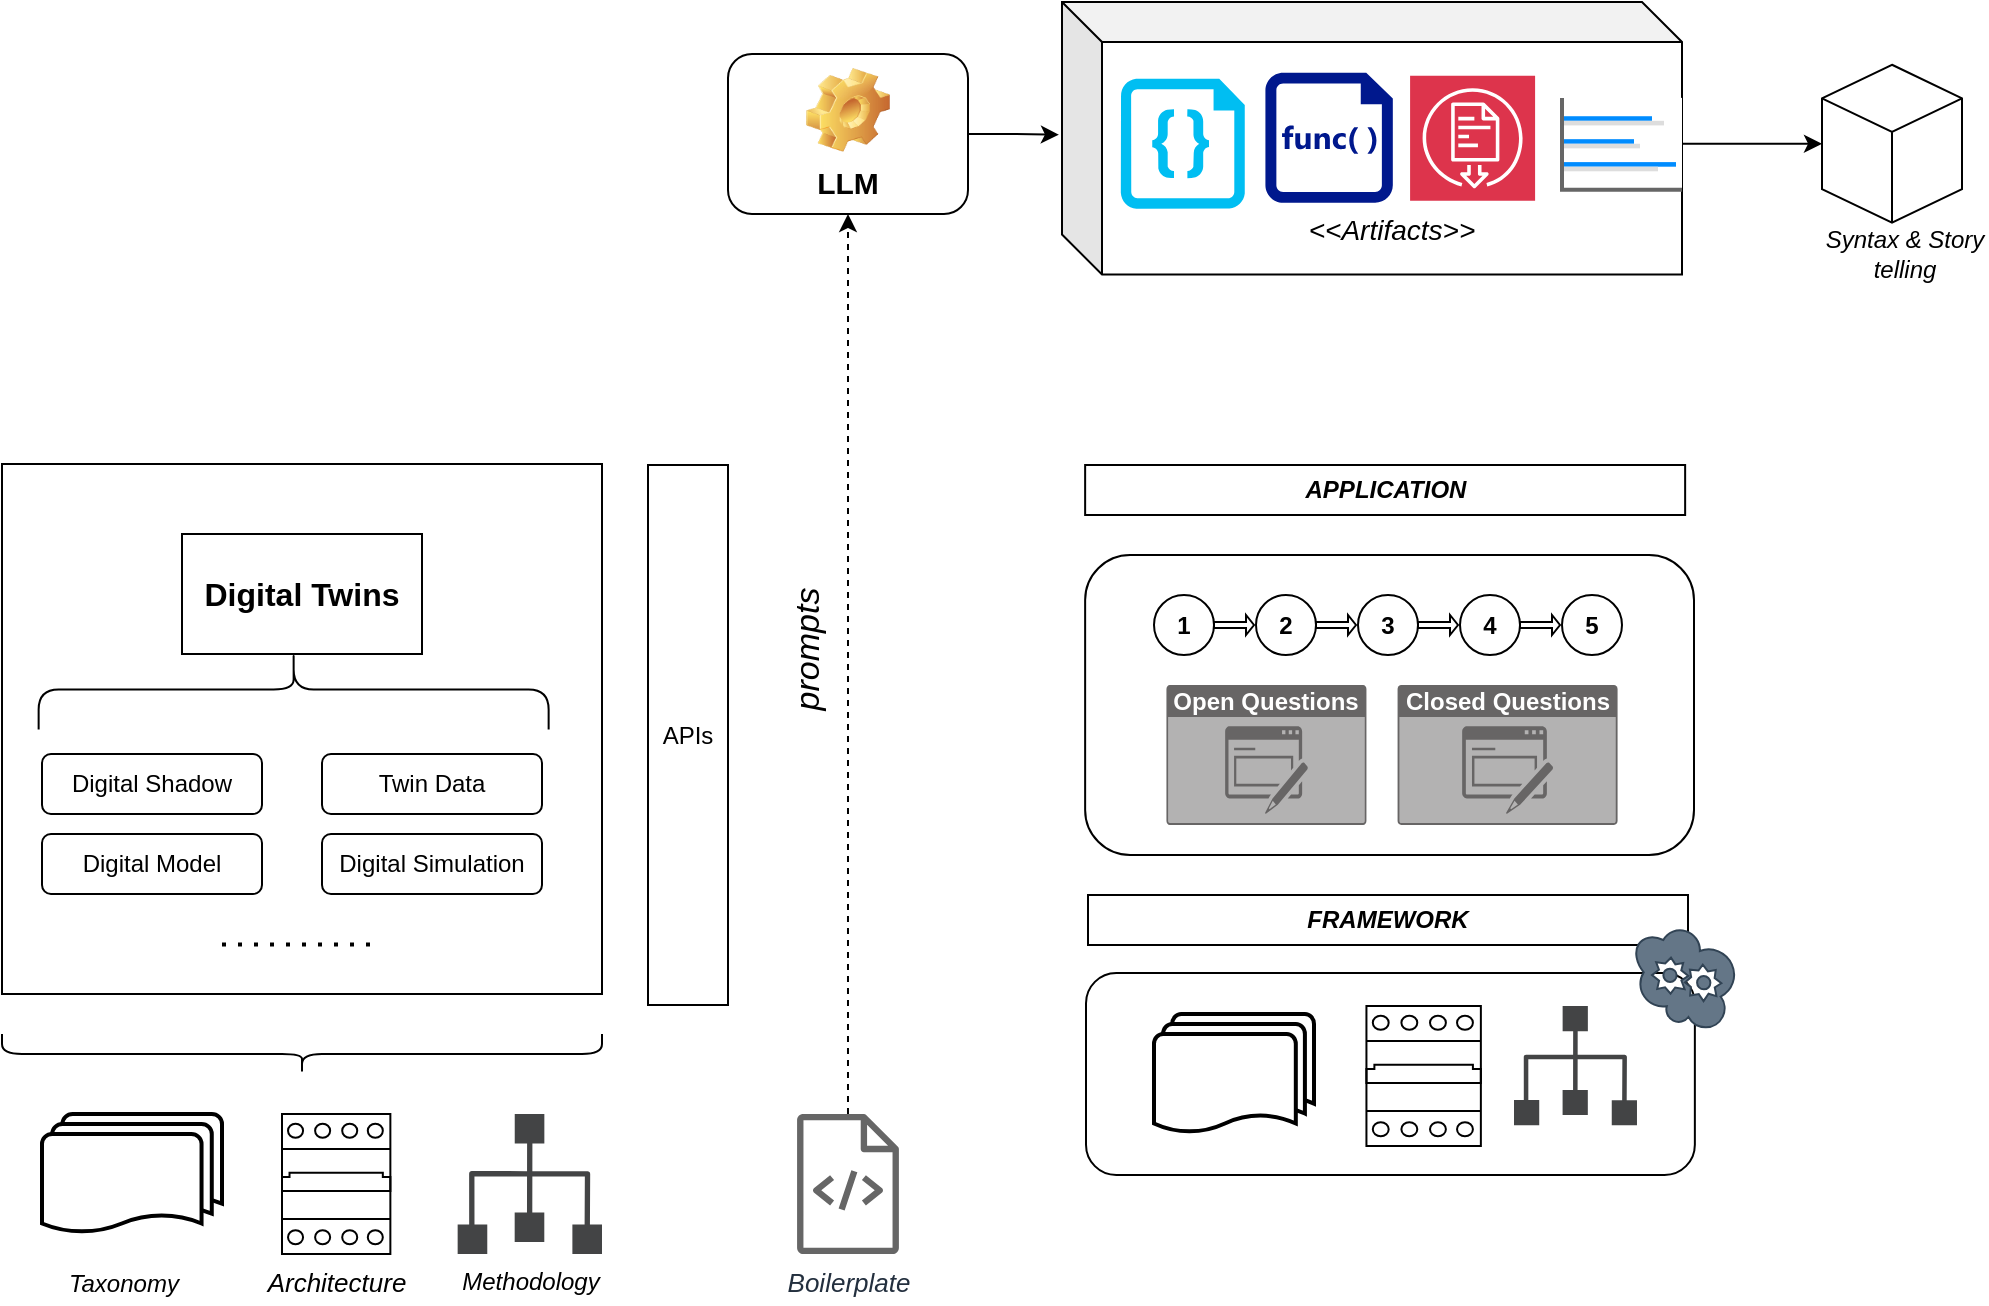 <mxfile version="22.1.16" type="github">
  <diagram name="Page-1" id="CIX9CJY4FI9i-N0InVwW">
    <mxGraphModel dx="1050" dy="1630" grid="1" gridSize="10" guides="1" tooltips="1" connect="1" arrows="1" fold="1" page="1" pageScale="1" pageWidth="850" pageHeight="1100" background="none" math="0" shadow="0">
      <root>
        <mxCell id="0" />
        <mxCell id="1" parent="0" />
        <mxCell id="M_IPvMqlQU4EuF9h4yuK-1" value="" style="rounded=0;whiteSpace=wrap;html=1;fillColor=default;" vertex="1" parent="1">
          <mxGeometry x="80" y="35" width="300" height="265" as="geometry" />
        </mxCell>
        <mxCell id="M_IPvMqlQU4EuF9h4yuK-2" value="&lt;b&gt;&lt;font style=&quot;font-size: 16px;&quot;&gt;Digital Twins&lt;/font&gt;&lt;/b&gt;" style="rounded=0;whiteSpace=wrap;html=1;" vertex="1" parent="1">
          <mxGeometry x="170" y="70" width="120" height="60" as="geometry" />
        </mxCell>
        <mxCell id="M_IPvMqlQU4EuF9h4yuK-3" value="" style="shape=curlyBracket;whiteSpace=wrap;html=1;rounded=1;labelPosition=left;verticalLabelPosition=middle;align=right;verticalAlign=middle;rotation=90;" vertex="1" parent="1">
          <mxGeometry x="205.82" y="20.19" width="40" height="255" as="geometry" />
        </mxCell>
        <mxCell id="M_IPvMqlQU4EuF9h4yuK-4" value="Digital Shadow" style="rounded=1;whiteSpace=wrap;html=1;" vertex="1" parent="1">
          <mxGeometry x="100" y="180" width="110" height="30" as="geometry" />
        </mxCell>
        <mxCell id="M_IPvMqlQU4EuF9h4yuK-5" style="edgeStyle=orthogonalEdgeStyle;rounded=0;orthogonalLoop=1;jettySize=auto;html=1;exitX=0.5;exitY=1;exitDx=0;exitDy=0;" edge="1" parent="1" source="M_IPvMqlQU4EuF9h4yuK-4" target="M_IPvMqlQU4EuF9h4yuK-4">
          <mxGeometry relative="1" as="geometry" />
        </mxCell>
        <mxCell id="M_IPvMqlQU4EuF9h4yuK-6" value="Digital Model" style="rounded=1;whiteSpace=wrap;html=1;" vertex="1" parent="1">
          <mxGeometry x="100" y="220" width="110" height="30" as="geometry" />
        </mxCell>
        <mxCell id="M_IPvMqlQU4EuF9h4yuK-7" value="Digital Simulation" style="rounded=1;whiteSpace=wrap;html=1;" vertex="1" parent="1">
          <mxGeometry x="240" y="220" width="110" height="30" as="geometry" />
        </mxCell>
        <mxCell id="M_IPvMqlQU4EuF9h4yuK-8" value="Twin Data" style="rounded=1;whiteSpace=wrap;html=1;" vertex="1" parent="1">
          <mxGeometry x="240" y="180" width="110" height="30" as="geometry" />
        </mxCell>
        <mxCell id="M_IPvMqlQU4EuF9h4yuK-10" value="" style="endArrow=none;dashed=1;html=1;dashPattern=1 3;strokeWidth=2;rounded=0;" edge="1" parent="1">
          <mxGeometry width="50" height="50" relative="1" as="geometry">
            <mxPoint x="190" y="275.19" as="sourcePoint" />
            <mxPoint x="270" y="275.19" as="targetPoint" />
          </mxGeometry>
        </mxCell>
        <mxCell id="M_IPvMqlQU4EuF9h4yuK-11" value="" style="shape=curlyBracket;whiteSpace=wrap;html=1;rounded=1;flipH=1;labelPosition=right;verticalLabelPosition=middle;align=left;verticalAlign=middle;rotation=90;size=0.5;" vertex="1" parent="1">
          <mxGeometry x="220" y="180" width="20" height="300" as="geometry" />
        </mxCell>
        <mxCell id="M_IPvMqlQU4EuF9h4yuK-12" value="APIs" style="rounded=0;whiteSpace=wrap;html=1;" vertex="1" parent="1">
          <mxGeometry x="403" y="35.5" width="40" height="270" as="geometry" />
        </mxCell>
        <mxCell id="M_IPvMqlQU4EuF9h4yuK-13" value="" style="endArrow=classic;html=1;rounded=1;curved=0;dashed=1;" edge="1" parent="1" source="M_IPvMqlQU4EuF9h4yuK-17" target="M_IPvMqlQU4EuF9h4yuK-14">
          <mxGeometry width="50" height="50" relative="1" as="geometry">
            <mxPoint x="520" y="310" as="sourcePoint" />
            <mxPoint x="480" y="35.5" as="targetPoint" />
          </mxGeometry>
        </mxCell>
        <mxCell id="M_IPvMqlQU4EuF9h4yuK-18" value="&lt;i&gt;&lt;font style=&quot;font-size: 17px;&quot;&gt;prompts&lt;/font&gt;&lt;/i&gt;" style="edgeLabel;html=1;align=center;verticalAlign=middle;resizable=0;points=[];rotation=270;" vertex="1" connectable="0" parent="M_IPvMqlQU4EuF9h4yuK-13">
          <mxGeometry x="0.285" y="-2" relative="1" as="geometry">
            <mxPoint x="-22" y="57" as="offset" />
          </mxGeometry>
        </mxCell>
        <mxCell id="M_IPvMqlQU4EuF9h4yuK-14" value="&lt;font style=&quot;font-size: 15px;&quot;&gt;LLM&lt;/font&gt;" style="label;whiteSpace=wrap;html=1;align=center;verticalAlign=bottom;spacingLeft=0;spacingBottom=4;imageAlign=center;imageVerticalAlign=top;image=img/clipart/Gear_128x128.png" vertex="1" parent="1">
          <mxGeometry x="443" y="-170" width="120" height="80" as="geometry" />
        </mxCell>
        <mxCell id="M_IPvMqlQU4EuF9h4yuK-17" value="&lt;font style=&quot;font-size: 13px;&quot;&gt;&lt;i style=&quot;&quot;&gt;Boilerplate&lt;/i&gt;&lt;/font&gt;" style="sketch=0;outlineConnect=0;fontColor=#232F3E;gradientColor=none;fillColor=#666666;strokeColor=none;dashed=0;verticalLabelPosition=bottom;verticalAlign=top;align=center;html=1;fontSize=12;fontStyle=0;pointerEvents=1;shape=mxgraph.aws4.source_code;aspect=fixed;fillStyle=solid;" vertex="1" parent="1">
          <mxGeometry x="477.42" y="360" width="51.15" height="70" as="geometry" />
        </mxCell>
        <mxCell id="M_IPvMqlQU4EuF9h4yuK-19" value="" style="strokeWidth=2;html=1;shape=mxgraph.flowchart.multi-document;whiteSpace=wrap;align=center;" vertex="1" parent="1">
          <mxGeometry x="100" y="360" width="90" height="60" as="geometry" />
        </mxCell>
        <mxCell id="M_IPvMqlQU4EuF9h4yuK-21" value="&lt;i&gt;&lt;font style=&quot;font-size: 13px;&quot;&gt;Architecture&lt;/font&gt;&lt;/i&gt;" style="verticalLabelPosition=bottom;dashed=0;shadow=0;html=1;align=center;verticalAlign=top;shape=mxgraph.cabinets.cb_4p;" vertex="1" parent="1">
          <mxGeometry x="220" y="360" width="54.18" height="70" as="geometry" />
        </mxCell>
        <mxCell id="M_IPvMqlQU4EuF9h4yuK-28" value="&lt;i&gt;Methodology&lt;/i&gt;" style="sketch=0;pointerEvents=1;shadow=0;dashed=0;html=1;strokeColor=none;fillColor=#434445;aspect=fixed;labelPosition=center;verticalLabelPosition=bottom;verticalAlign=top;align=center;outlineConnect=0;shape=mxgraph.vvd.infrastructure;" vertex="1" parent="1">
          <mxGeometry x="307.83" y="360" width="72.17" height="70" as="geometry" />
        </mxCell>
        <mxCell id="M_IPvMqlQU4EuF9h4yuK-29" value="Taxonomy" style="text;html=1;strokeColor=none;fillColor=none;align=center;verticalAlign=middle;whiteSpace=wrap;rounded=0;fontStyle=2" vertex="1" parent="1">
          <mxGeometry x="111" y="435" width="60" height="20" as="geometry" />
        </mxCell>
        <mxCell id="M_IPvMqlQU4EuF9h4yuK-32" value="" style="html=1;shape=mxgraph.basic.isocube;isoAngle=15;" vertex="1" parent="1">
          <mxGeometry x="990" y="-164.62" width="70" height="79" as="geometry" />
        </mxCell>
        <mxCell id="M_IPvMqlQU4EuF9h4yuK-33" value="Syntax &amp;amp; Story telling" style="text;html=1;strokeColor=none;fillColor=none;align=center;verticalAlign=middle;whiteSpace=wrap;rounded=0;fontStyle=2" vertex="1" parent="1">
          <mxGeometry x="990" y="-79.75" width="82.5" height="20" as="geometry" />
        </mxCell>
        <mxCell id="M_IPvMqlQU4EuF9h4yuK-37" value="&lt;b&gt;&lt;i&gt;APPLICATION&lt;/i&gt;&lt;/b&gt;" style="rounded=0;whiteSpace=wrap;html=1;" vertex="1" parent="1">
          <mxGeometry x="621.57" y="35.5" width="300" height="25" as="geometry" />
        </mxCell>
        <mxCell id="M_IPvMqlQU4EuF9h4yuK-38" value="" style="rounded=1;whiteSpace=wrap;html=1;" vertex="1" parent="1">
          <mxGeometry x="621.57" y="80.5" width="304.43" height="150" as="geometry" />
        </mxCell>
        <mxCell id="M_IPvMqlQU4EuF9h4yuK-52" value="" style="group" vertex="1" connectable="0" parent="1">
          <mxGeometry x="656" y="100.5" width="234" height="30" as="geometry" />
        </mxCell>
        <mxCell id="M_IPvMqlQU4EuF9h4yuK-39" value="&lt;b&gt;1&lt;/b&gt;" style="ellipse;whiteSpace=wrap;html=1;aspect=fixed;" vertex="1" parent="M_IPvMqlQU4EuF9h4yuK-52">
          <mxGeometry width="30" height="30" as="geometry" />
        </mxCell>
        <mxCell id="M_IPvMqlQU4EuF9h4yuK-40" value="" style="shape=singleArrow;whiteSpace=wrap;html=1;" vertex="1" parent="M_IPvMqlQU4EuF9h4yuK-52">
          <mxGeometry x="30" y="10" width="20" height="10" as="geometry" />
        </mxCell>
        <mxCell id="M_IPvMqlQU4EuF9h4yuK-44" value="&lt;b&gt;2&lt;/b&gt;" style="ellipse;whiteSpace=wrap;html=1;aspect=fixed;" vertex="1" parent="M_IPvMqlQU4EuF9h4yuK-52">
          <mxGeometry x="51" width="30" height="30" as="geometry" />
        </mxCell>
        <mxCell id="M_IPvMqlQU4EuF9h4yuK-46" value="" style="shape=singleArrow;whiteSpace=wrap;html=1;" vertex="1" parent="M_IPvMqlQU4EuF9h4yuK-52">
          <mxGeometry x="81" y="10" width="20" height="10" as="geometry" />
        </mxCell>
        <mxCell id="M_IPvMqlQU4EuF9h4yuK-47" value="&lt;b&gt;3&lt;/b&gt;" style="ellipse;whiteSpace=wrap;html=1;aspect=fixed;" vertex="1" parent="M_IPvMqlQU4EuF9h4yuK-52">
          <mxGeometry x="102" width="30" height="30" as="geometry" />
        </mxCell>
        <mxCell id="M_IPvMqlQU4EuF9h4yuK-48" value="" style="shape=singleArrow;whiteSpace=wrap;html=1;" vertex="1" parent="M_IPvMqlQU4EuF9h4yuK-52">
          <mxGeometry x="132" y="10" width="20" height="10" as="geometry" />
        </mxCell>
        <mxCell id="M_IPvMqlQU4EuF9h4yuK-49" value="&lt;b&gt;4&lt;/b&gt;" style="ellipse;whiteSpace=wrap;html=1;aspect=fixed;" vertex="1" parent="M_IPvMqlQU4EuF9h4yuK-52">
          <mxGeometry x="153" width="30" height="30" as="geometry" />
        </mxCell>
        <mxCell id="M_IPvMqlQU4EuF9h4yuK-50" value="" style="shape=singleArrow;whiteSpace=wrap;html=1;" vertex="1" parent="M_IPvMqlQU4EuF9h4yuK-52">
          <mxGeometry x="183" y="10" width="20" height="10" as="geometry" />
        </mxCell>
        <mxCell id="M_IPvMqlQU4EuF9h4yuK-51" value="&lt;b&gt;5&lt;/b&gt;" style="ellipse;whiteSpace=wrap;html=1;aspect=fixed;" vertex="1" parent="M_IPvMqlQU4EuF9h4yuK-52">
          <mxGeometry x="204" width="30" height="30" as="geometry" />
        </mxCell>
        <mxCell id="M_IPvMqlQU4EuF9h4yuK-53" value="&lt;b&gt;Open Questions&lt;/b&gt;" style="html=1;whiteSpace=wrap;strokeColor=none;fillColor=#676565;labelPosition=center;verticalLabelPosition=middle;verticalAlign=top;align=center;fontSize=12;outlineConnect=0;spacingTop=-6;fontColor=#FFFFFF;sketch=0;shape=mxgraph.sitemap.form;" vertex="1" parent="1">
          <mxGeometry x="662.22" y="145.5" width="100" height="70" as="geometry" />
        </mxCell>
        <mxCell id="M_IPvMqlQU4EuF9h4yuK-56" value="&lt;b&gt;Closed Questions&lt;/b&gt;" style="html=1;whiteSpace=wrap;strokeColor=none;fillColor=#676565;labelPosition=center;verticalLabelPosition=middle;verticalAlign=top;align=center;fontSize=12;outlineConnect=0;spacingTop=-6;fontColor=#FFFFFF;sketch=0;shape=mxgraph.sitemap.form;" vertex="1" parent="1">
          <mxGeometry x="777.79" y="145.5" width="110" height="70" as="geometry" />
        </mxCell>
        <mxCell id="M_IPvMqlQU4EuF9h4yuK-59" value="&lt;b&gt;&lt;i&gt;FRAMEWORK&lt;/i&gt;&lt;/b&gt;" style="rounded=0;whiteSpace=wrap;html=1;" vertex="1" parent="1">
          <mxGeometry x="623" y="250.5" width="300" height="25" as="geometry" />
        </mxCell>
        <mxCell id="M_IPvMqlQU4EuF9h4yuK-60" value="" style="rounded=1;whiteSpace=wrap;html=1;" vertex="1" parent="1">
          <mxGeometry x="622" y="289.5" width="304.43" height="101" as="geometry" />
        </mxCell>
        <mxCell id="M_IPvMqlQU4EuF9h4yuK-62" value="" style="strokeWidth=2;html=1;shape=mxgraph.flowchart.multi-document;whiteSpace=wrap;align=center;" vertex="1" parent="1">
          <mxGeometry x="656" y="310" width="80" height="60" as="geometry" />
        </mxCell>
        <mxCell id="M_IPvMqlQU4EuF9h4yuK-63" value="" style="verticalLabelPosition=bottom;dashed=0;shadow=0;html=1;align=center;verticalAlign=top;shape=mxgraph.cabinets.cb_4p;" vertex="1" parent="1">
          <mxGeometry x="762.22" y="306" width="57.21" height="70" as="geometry" />
        </mxCell>
        <mxCell id="M_IPvMqlQU4EuF9h4yuK-64" value="" style="sketch=0;pointerEvents=1;shadow=0;dashed=0;html=1;strokeColor=none;fillColor=#434445;aspect=fixed;labelPosition=center;verticalLabelPosition=bottom;verticalAlign=top;align=center;outlineConnect=0;shape=mxgraph.vvd.infrastructure;" vertex="1" parent="1">
          <mxGeometry x="836" y="306" width="61.49" height="59.65" as="geometry" />
        </mxCell>
        <mxCell id="M_IPvMqlQU4EuF9h4yuK-66" value="" style="verticalLabelPosition=bottom;html=1;verticalAlign=top;align=center;strokeColor=#314354;fillColor=#647687;shape=mxgraph.azure.cloud_service;fontColor=#ffffff;rotation=45;" vertex="1" parent="1">
          <mxGeometry x="893.04" y="268.16" width="57.49" height="45.5" as="geometry" />
        </mxCell>
        <mxCell id="M_IPvMqlQU4EuF9h4yuK-90" value="" style="group" vertex="1" connectable="0" parent="1">
          <mxGeometry x="610" y="-196" width="320" height="136.25" as="geometry" />
        </mxCell>
        <mxCell id="M_IPvMqlQU4EuF9h4yuK-84" value="&lt;i&gt;&lt;br&gt;&lt;br&gt;&lt;br&gt;&lt;br&gt;&lt;br&gt;&lt;font style=&quot;font-size: 14px;&quot;&gt;&amp;lt;&amp;lt;Artifacts&amp;gt;&amp;gt;&lt;/font&gt;&lt;/i&gt;" style="shape=cube;whiteSpace=wrap;html=1;boundedLbl=1;backgroundOutline=1;darkOpacity=0.05;darkOpacity2=0.1;" vertex="1" parent="M_IPvMqlQU4EuF9h4yuK-90">
          <mxGeometry width="310" height="136.25" as="geometry" />
        </mxCell>
        <mxCell id="M_IPvMqlQU4EuF9h4yuK-85" value="" style="verticalLabelPosition=bottom;html=1;verticalAlign=top;align=center;strokeColor=none;fillColor=#00BEF2;shape=mxgraph.azure.code_file;pointerEvents=1;" vertex="1" parent="M_IPvMqlQU4EuF9h4yuK-90">
          <mxGeometry x="29.378" y="38.38" width="62.0" height="65" as="geometry" />
        </mxCell>
        <mxCell id="M_IPvMqlQU4EuF9h4yuK-86" value="" style="sketch=0;aspect=fixed;pointerEvents=1;shadow=0;dashed=0;html=1;strokeColor=none;labelPosition=center;verticalLabelPosition=bottom;verticalAlign=top;align=center;fillColor=#00188D;shape=mxgraph.mscae.enterprise.code_file" vertex="1" parent="M_IPvMqlQU4EuF9h4yuK-90">
          <mxGeometry x="101.711" y="35.38" width="63.7" height="65" as="geometry" />
        </mxCell>
        <mxCell id="M_IPvMqlQU4EuF9h4yuK-87" value="" style="sketch=0;points=[[0,0,0],[0.25,0,0],[0.5,0,0],[0.75,0,0],[1,0,0],[0,1,0],[0.25,1,0],[0.5,1,0],[0.75,1,0],[1,1,0],[0,0.25,0],[0,0.5,0],[0,0.75,0],[1,0.25,0],[1,0.5,0],[1,0.75,0]];outlineConnect=0;fontColor=#232F3E;fillColor=#DD344C;strokeColor=#ffffff;dashed=0;verticalLabelPosition=bottom;verticalAlign=top;align=center;html=1;fontSize=12;fontStyle=0;aspect=fixed;shape=mxgraph.aws4.resourceIcon;resIcon=mxgraph.aws4.artifact;" vertex="1" parent="M_IPvMqlQU4EuF9h4yuK-90">
          <mxGeometry x="174.044" y="36.88" width="62.5" height="62.5" as="geometry" />
        </mxCell>
        <mxCell id="M_IPvMqlQU4EuF9h4yuK-88" value="" style="verticalLabelPosition=bottom;shadow=0;dashed=0;align=center;html=1;verticalAlign=top;strokeWidth=1;shape=mxgraph.mockup.graphics.barChart;strokeColor=none;strokeColor2=none;strokeColor3=#666666;fillColor2=#008cff;fillColor3=#dddddd;" vertex="1" parent="M_IPvMqlQU4EuF9h4yuK-90">
          <mxGeometry x="250" y="47.94" width="60" height="45.88" as="geometry" />
        </mxCell>
        <mxCell id="M_IPvMqlQU4EuF9h4yuK-91" style="edgeStyle=orthogonalEdgeStyle;rounded=0;orthogonalLoop=1;jettySize=auto;html=1;entryX=-0.005;entryY=0.487;entryDx=0;entryDy=0;entryPerimeter=0;" edge="1" parent="1" source="M_IPvMqlQU4EuF9h4yuK-14" target="M_IPvMqlQU4EuF9h4yuK-84">
          <mxGeometry relative="1" as="geometry" />
        </mxCell>
        <mxCell id="M_IPvMqlQU4EuF9h4yuK-93" style="edgeStyle=orthogonalEdgeStyle;rounded=0;orthogonalLoop=1;jettySize=auto;html=1;" edge="1" parent="1" source="M_IPvMqlQU4EuF9h4yuK-88" target="M_IPvMqlQU4EuF9h4yuK-32">
          <mxGeometry relative="1" as="geometry" />
        </mxCell>
      </root>
    </mxGraphModel>
  </diagram>
</mxfile>
